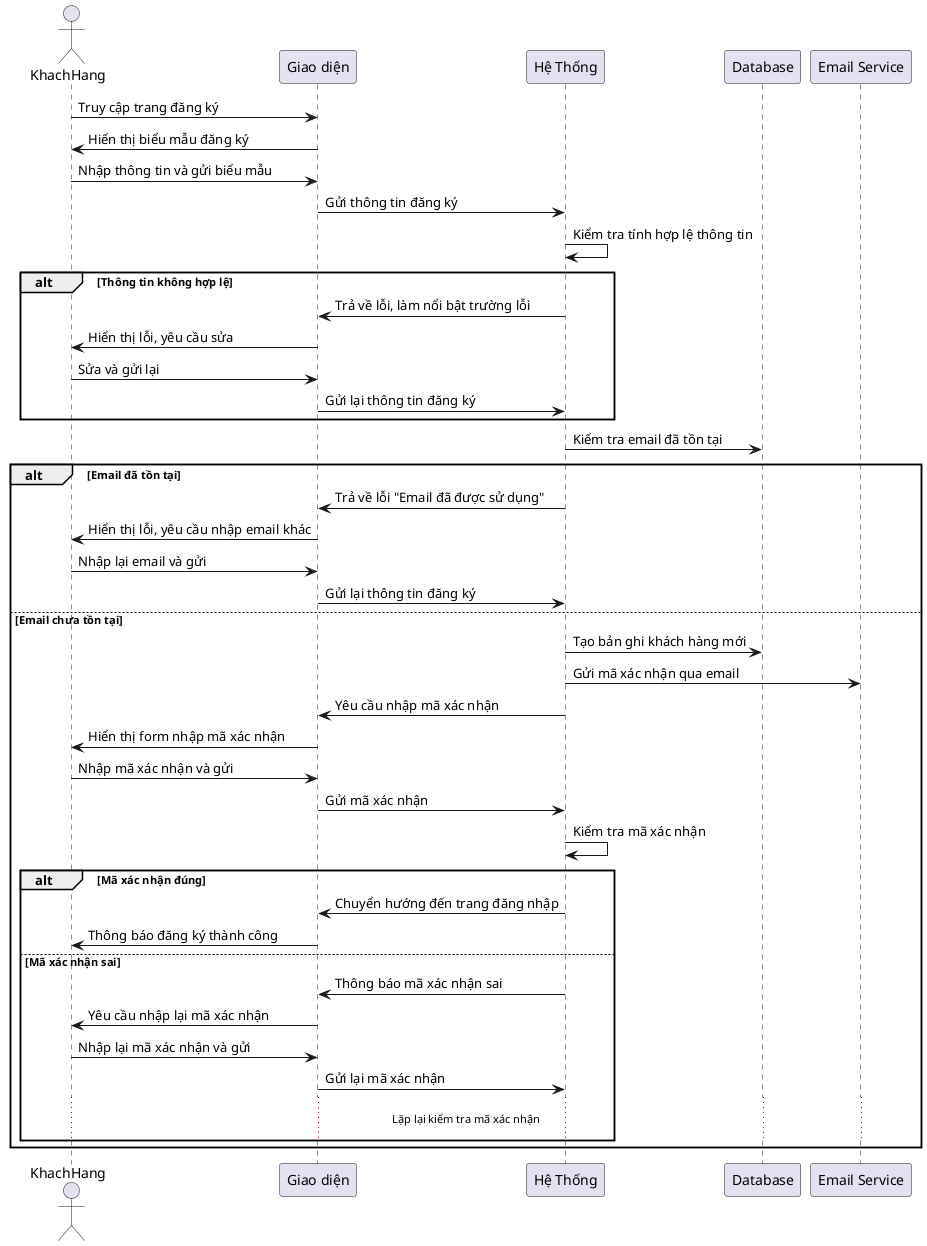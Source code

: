 @startuml
actor KhachHang as KH
participant "Giao diện" as UI
participant "Hệ Thống" as HT
participant "Database" as DB
participant "Email Service" as Email

KH -> UI: Truy cập trang đăng ký
UI -> KH: Hiển thị biểu mẫu đăng ký
KH -> UI: Nhập thông tin và gửi biểu mẫu
UI -> HT: Gửi thông tin đăng ký

HT -> HT: Kiểm tra tính hợp lệ thông tin
alt Thông tin không hợp lệ
    HT -> UI: Trả về lỗi, làm nổi bật trường lỗi
    UI -> KH: Hiển thị lỗi, yêu cầu sửa
    KH -> UI: Sửa và gửi lại
    UI -> HT: Gửi lại thông tin đăng ký
end

HT -> DB: Kiểm tra email đã tồn tại
alt Email đã tồn tại
    HT -> UI: Trả về lỗi "Email đã được sử dụng"
    UI -> KH: Hiển thị lỗi, yêu cầu nhập email khác
    KH -> UI: Nhập lại email và gửi
    UI -> HT: Gửi lại thông tin đăng ký
else Email chưa tồn tại
    HT -> DB: Tạo bản ghi khách hàng mới
    HT -> Email: Gửi mã xác nhận qua email
    HT -> UI: Yêu cầu nhập mã xác nhận
    UI -> KH: Hiển thị form nhập mã xác nhận
    KH -> UI: Nhập mã xác nhận và gửi
    UI -> HT: Gửi mã xác nhận
    HT -> HT: Kiểm tra mã xác nhận
    alt Mã xác nhận đúng
        HT -> UI: Chuyển hướng đến trang đăng nhập
        UI -> KH: Thông báo đăng ký thành công
    else Mã xác nhận sai
        HT -> UI: Thông báo mã xác nhận sai
        UI -> KH: Yêu cầu nhập lại mã xác nhận
        KH -> UI: Nhập lại mã xác nhận và gửi
        UI -> HT: Gửi lại mã xác nhận
        ...Lặp lại kiểm tra mã xác nhận...
    end
end
@enduml